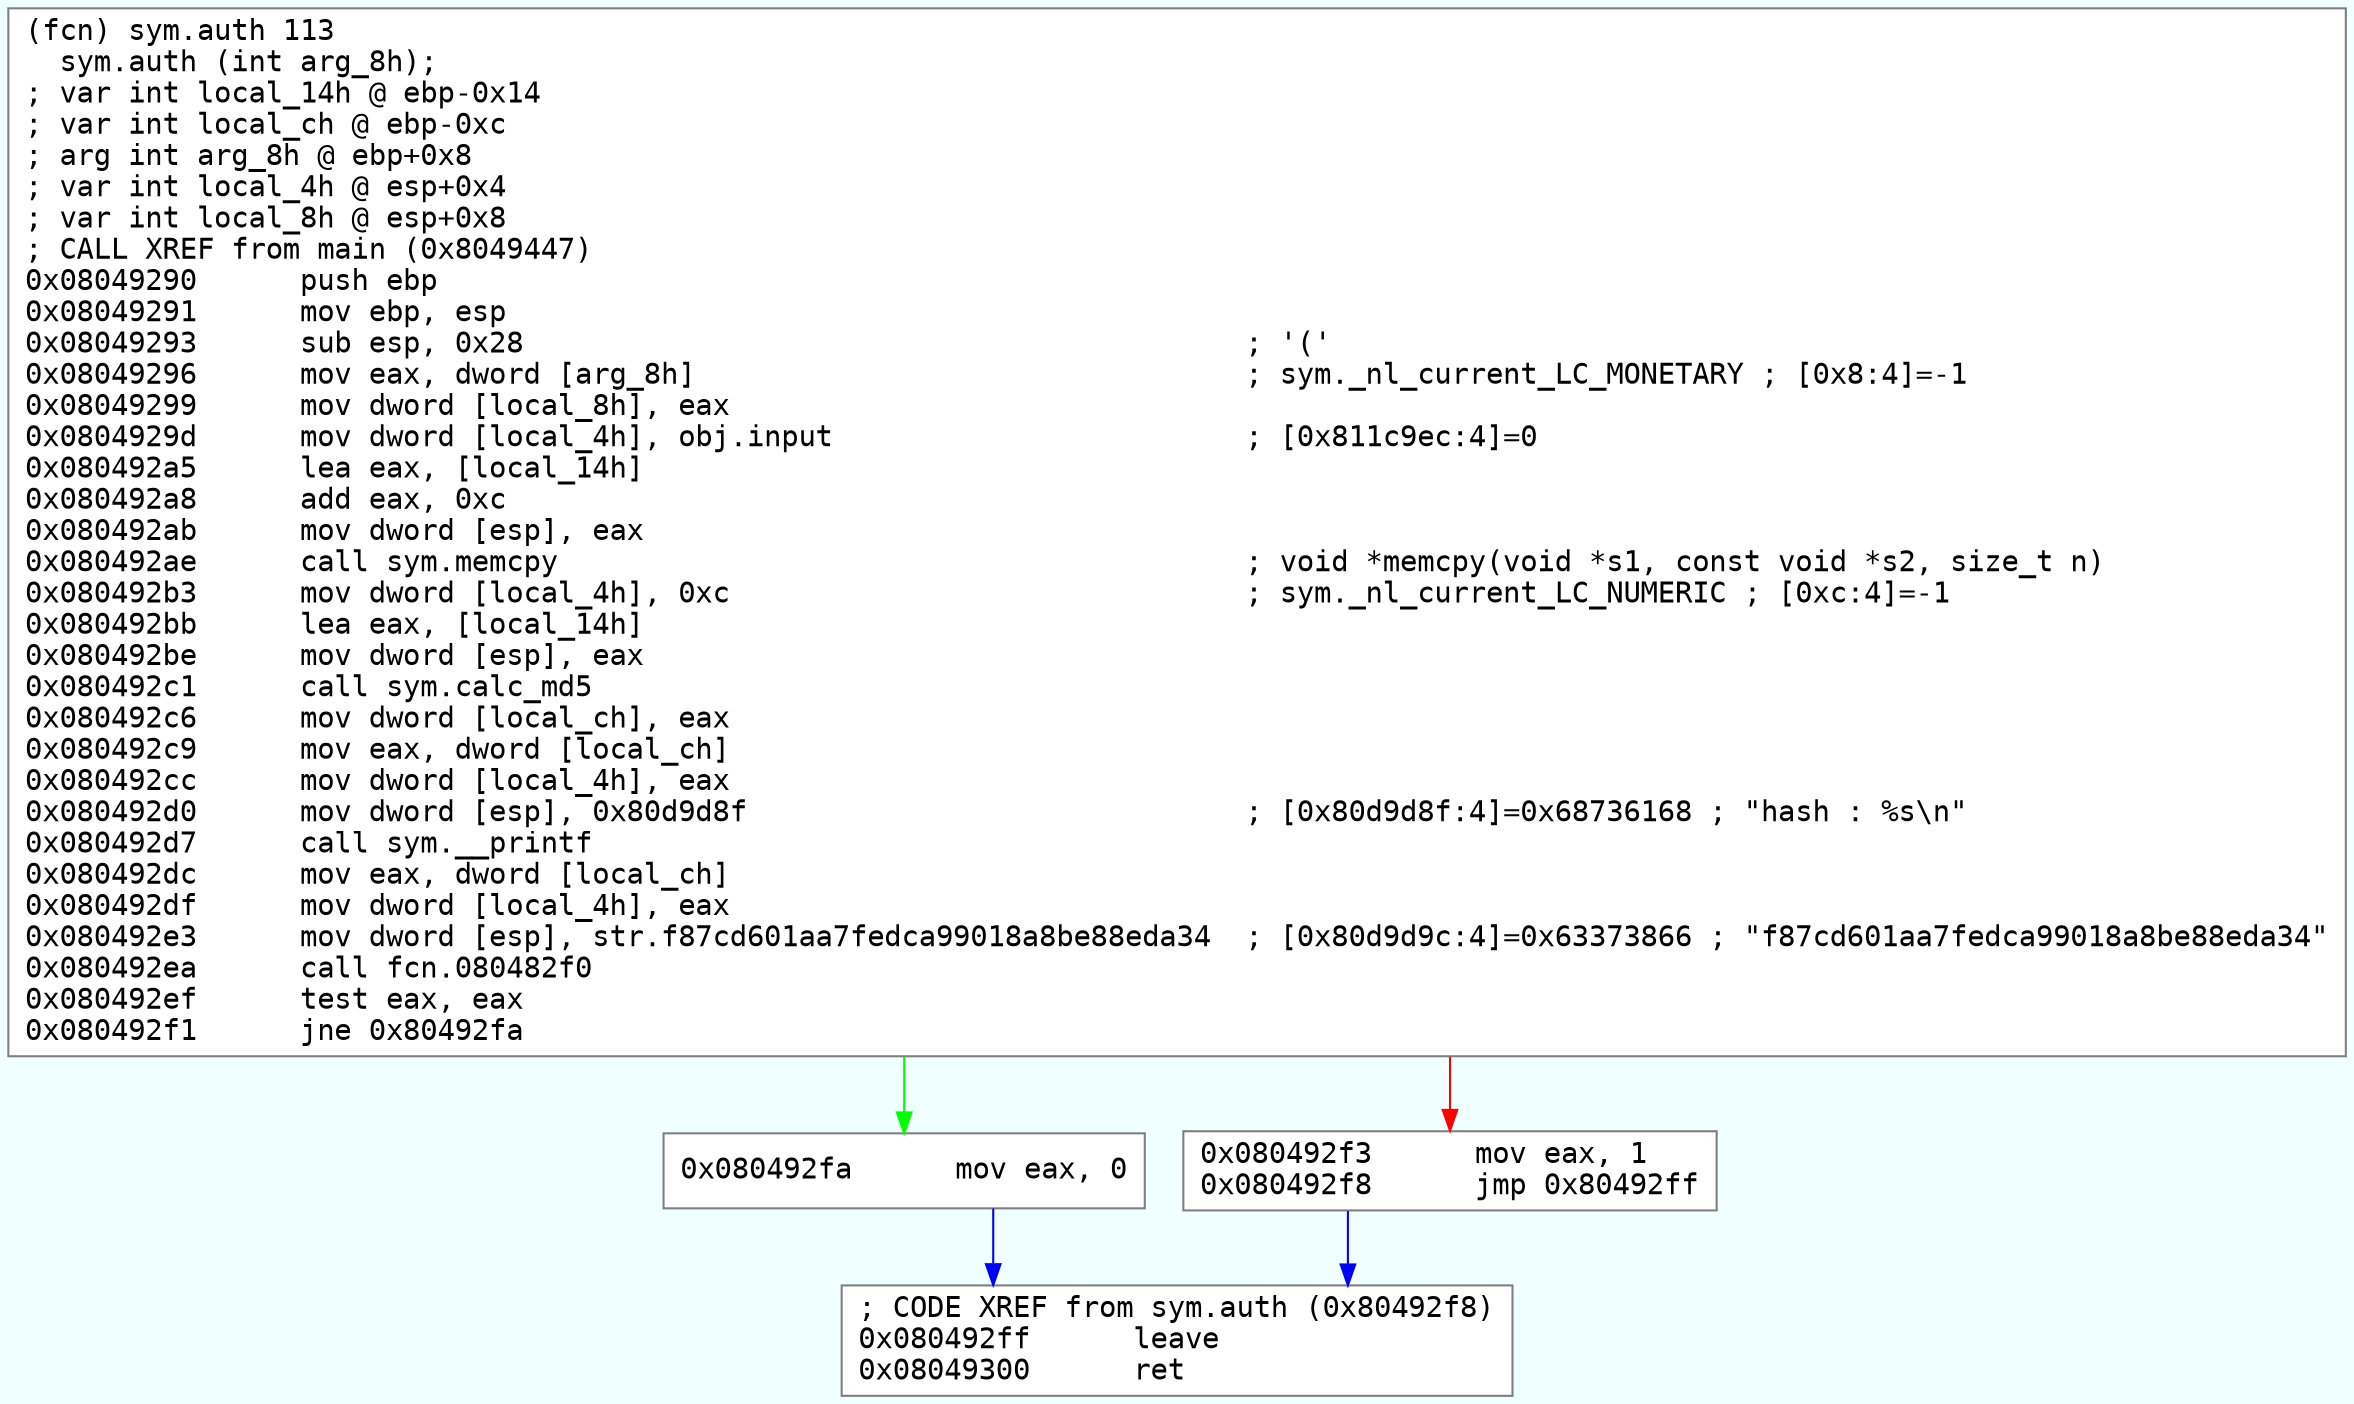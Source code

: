 digraph code {
	graph [bgcolor=azure fontsize=8 fontname="Courier" splines="ortho"];
	node [fillcolor=gray style=filled shape=box];
	edge [arrowhead="normal"];
	"0x08049290" -> "0x080492fa" [color="green"];
	"0x08049290" -> "0x080492f3" [color="red"];
	"0x08049290" [URL="sym.auth/0x08049290", fillcolor="white",color="#7f7f7f", fontname="Courier",label="(fcn) sym.auth 113\l  sym.auth (int arg_8h);\l; var int local_14h @ ebp-0x14\l; var int local_ch @ ebp-0xc\l; arg int arg_8h @ ebp+0x8\l; var int local_4h @ esp+0x4\l; var int local_8h @ esp+0x8\l; CALL XREF from main (0x8049447)\l0x08049290      push ebp\l0x08049291      mov ebp, esp\l0x08049293      sub esp, 0x28                                          ; '('\l0x08049296      mov eax, dword [arg_8h]                                ; sym._nl_current_LC_MONETARY ; [0x8:4]=-1\l0x08049299      mov dword [local_8h], eax\l0x0804929d      mov dword [local_4h], obj.input                        ; [0x811c9ec:4]=0\l0x080492a5      lea eax, [local_14h]\l0x080492a8      add eax, 0xc\l0x080492ab      mov dword [esp], eax\l0x080492ae      call sym.memcpy                                        ; void *memcpy(void *s1, const void *s2, size_t n)\l0x080492b3      mov dword [local_4h], 0xc                              ; sym._nl_current_LC_NUMERIC ; [0xc:4]=-1\l0x080492bb      lea eax, [local_14h]\l0x080492be      mov dword [esp], eax\l0x080492c1      call sym.calc_md5\l0x080492c6      mov dword [local_ch], eax\l0x080492c9      mov eax, dword [local_ch]\l0x080492cc      mov dword [local_4h], eax\l0x080492d0      mov dword [esp], 0x80d9d8f                             ; [0x80d9d8f:4]=0x68736168 ; \"hash : %s\\n\"\l0x080492d7      call sym.__printf\l0x080492dc      mov eax, dword [local_ch]\l0x080492df      mov dword [local_4h], eax\l0x080492e3      mov dword [esp], str.f87cd601aa7fedca99018a8be88eda34  ; [0x80d9d9c:4]=0x63373866 ; \"f87cd601aa7fedca99018a8be88eda34\"\l0x080492ea      call fcn.080482f0\l0x080492ef      test eax, eax\l0x080492f1      jne 0x80492fa\l"]
	"0x080492f3" -> "0x080492ff" [color="blue"];
	"0x080492f3" [URL="sym.auth/0x080492f3", fillcolor="white",color="#7f7f7f", fontname="Courier",label="0x080492f3      mov eax, 1\l0x080492f8      jmp 0x80492ff\l"]
	"0x080492fa" -> "0x080492ff" [color="blue"];
	"0x080492fa" [URL="sym.auth/0x080492fa", fillcolor="white",color="#7f7f7f", fontname="Courier",label="0x080492fa      mov eax, 0\l"]
	"0x080492ff" [URL="sym.auth/0x080492ff", fillcolor="white",color="#7f7f7f", fontname="Courier",label="; CODE XREF from sym.auth (0x80492f8)\l0x080492ff      leave\l0x08049300      ret\l"]
}
